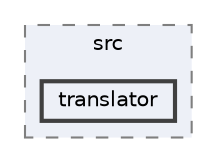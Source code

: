 digraph "C:/Users/ahmet/OneDrive/Masaüstü/DataStructure/cen207-2025-2026-5-Mustafa-Yildirimm-cpp/src/translator"
{
 // INTERACTIVE_SVG=YES
 // LATEX_PDF_SIZE
  bgcolor="transparent";
  edge [fontname=Helvetica,fontsize=10,labelfontname=Helvetica,labelfontsize=10];
  node [fontname=Helvetica,fontsize=10,shape=box,height=0.2,width=0.4];
  compound=true
  subgraph clusterdir_235080e4fc6f8d1f814973dc40d3997a {
    graph [ bgcolor="#edf0f7", pencolor="grey50", label="src", fontname=Helvetica,fontsize=10 style="filled,dashed", URL="dir_235080e4fc6f8d1f814973dc40d3997a.html",tooltip=""]
  dir_b83ed387cd3bb998e500a8fe99c544d9 [label="translator", fillcolor="#edf0f7", color="grey25", style="filled,bold", URL="dir_b83ed387cd3bb998e500a8fe99c544d9.html",tooltip=""];
  }
}
